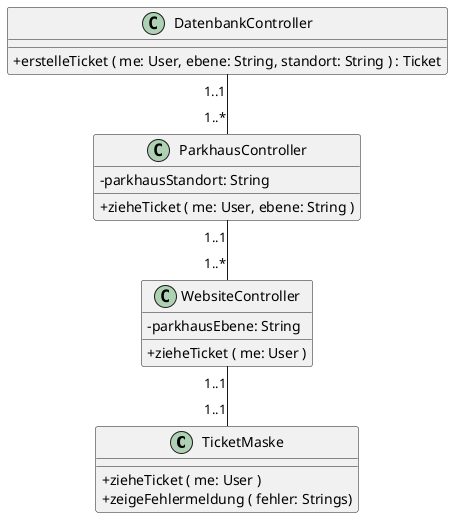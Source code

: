 @startuml
skinparam classAttributeIconSize 0

class TicketMaske {
  +zieheTicket ( me: User )
  +zeigeFehlermeldung ( fehler: Strings)
}

class WebsiteController {
  -parkhausEbene: String
  +zieheTicket ( me: User )
}

class ParkhausController {
  -parkhausStandort: String
  +zieheTicket ( me: User, ebene: String )
}

class DatenbankController {
  +erstelleTicket ( me: User, ebene: String, standort: String ) : Ticket
}

DatenbankController "1..1" -- "1..*" ParkhausController
ParkhausController "1..1" -- "1..*" WebsiteController
WebsiteController "1..1" -- "1..1" TicketMaske

@enduml